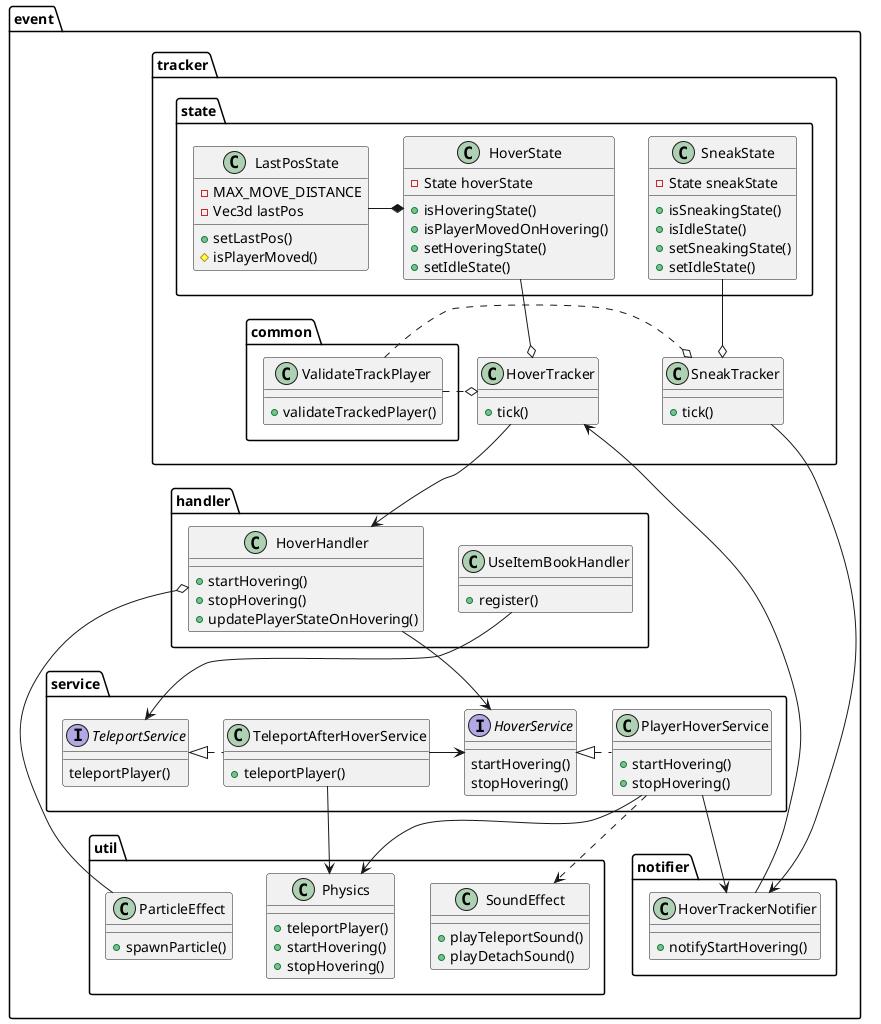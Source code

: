 @startuml

package event {

    package "tracker" {
        package "state" {
            class "LastPosState" {
                -MAX_MOVE_DISTANCE
                -Vec3d lastPos
                +setLastPos()
                #isPlayerMoved()
            }
            class "HoverState" {
                -State hoverState
                +isHoveringState()
                +isPlayerMovedOnHovering()
                +setHoveringState()
                +setIdleState()
            }
            class "SneakState" {
                -State sneakState
                +isSneakingState()
                +isIdleState()
                +setSneakingState()
                +setIdleState()
            }
        }
        package "common" {
            class "ValidateTrackPlayer" {
                +validateTrackedPlayer()
            }
        }

        class "HoverTracker" {
            +tick()
        }
        class "SneakTracker" {
            +tick()
        }
    }

    package "handler" {
        class "UseItemBookHandler" {
            +register()
        }
        class "HoverHandler" {
            +startHovering()
            +stopHovering()
            +updatePlayerStateOnHovering()
        }
    }

    package "service" {
        interface "TeleportService" {
            teleportPlayer()
        }
        class "TeleportAfterHoverService" {
            +teleportPlayer()
        }
        interface "HoverService" {
            startHovering()
            stopHovering()
        }
        class "PlayerHoverService" {
            +startHovering()
            +stopHovering()
        }
    }

    package "notifier" {
        class "HoverTrackerNotifier" {
            +notifyStartHovering()
        }
    }

    package "util" {
        class "Physics" {
            +teleportPlayer()
            +startHovering()
            +stopHovering()
        }
        class "ParticleEffect" {
            +spawnParticle()
        }
        class "SoundEffect" {
            +playTeleportSound()
            +playDetachSound()
        }
    }
}

"LastPosState" -* "HoverState"

"SneakState" --o "SneakTracker"
"HoverState" --o "HoverTracker"

"HoverTracker" --> "HoverHandler"
"SneakTracker" --> "HoverTrackerNotifier"

"HoverHandler" --> "HoverService"
"UseItemBookHandler" --> "TeleportService"

"HoverTrackerNotifier" -up-> "HoverTracker"

"HoverService" <|. "PlayerHoverService"
"PlayerHoverService" --> "HoverTrackerNotifier"
"PlayerHoverService" --> "Physics"

"TeleportService" <|. "TeleportAfterHoverService"
"TeleportAfterHoverService" -> "HoverService"
"TeleportAfterHoverService" --> "Physics"

"PlayerHoverService" ..> "SoundEffect"
"HoverHandler" o-- "ParticleEffect"

"ValidateTrackPlayer" .o "HoverTracker"
"ValidateTrackPlayer" .o "SneakTracker"

@enduml
